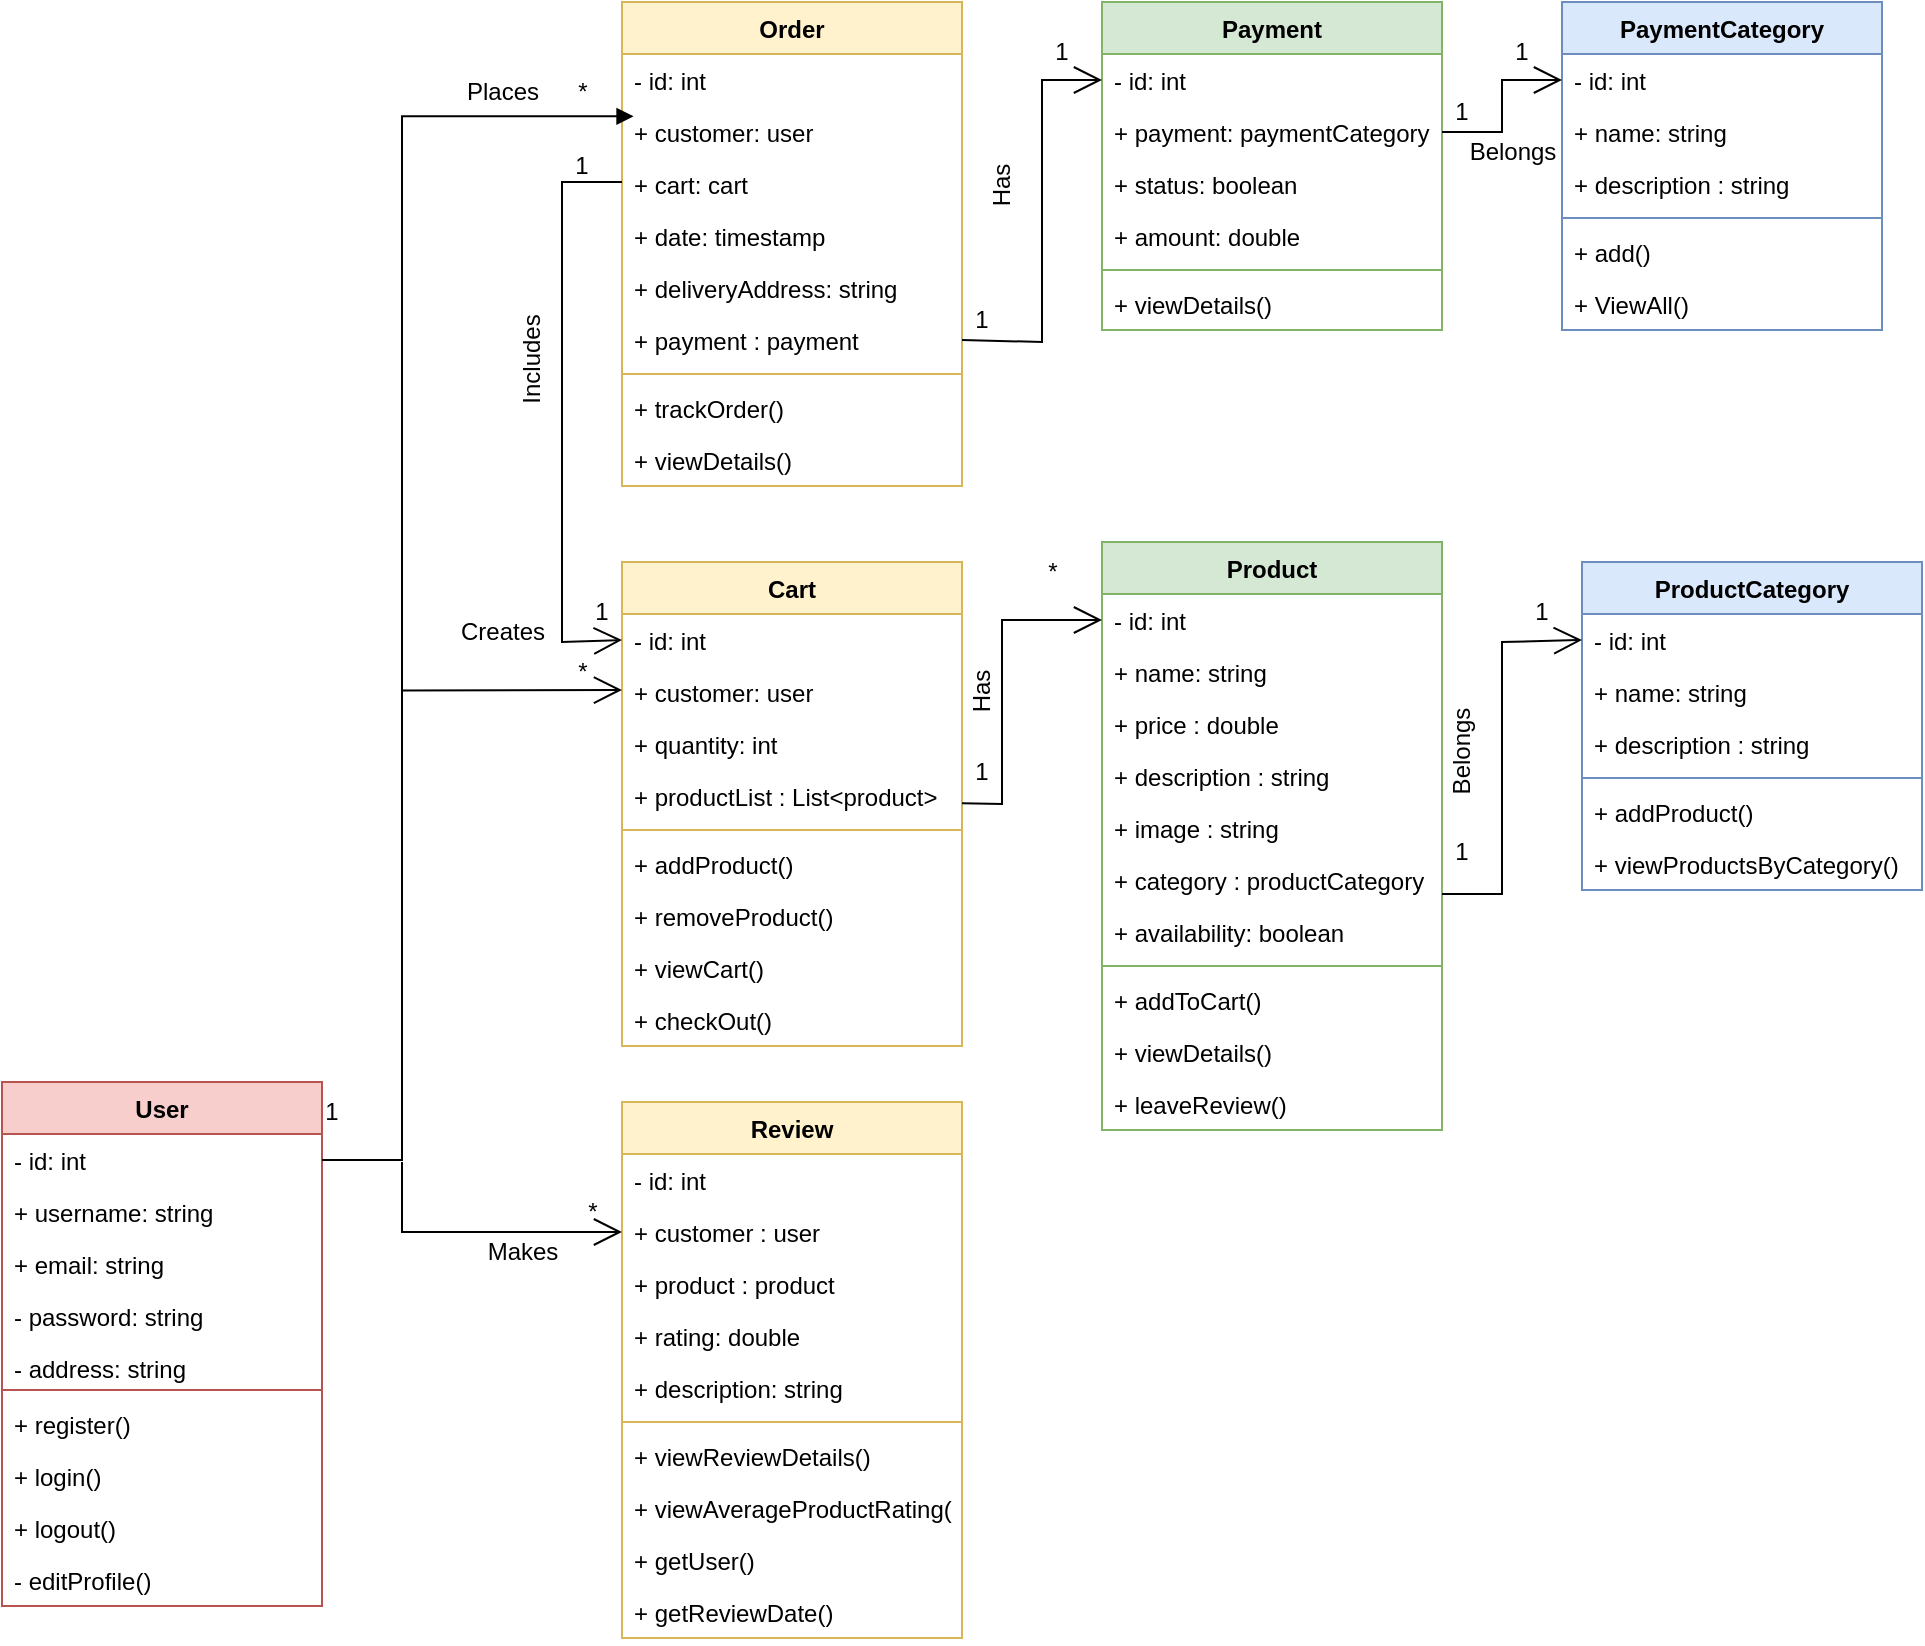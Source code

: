 <mxfile version="20.8.16" type="device"><diagram id="eTIcWyOw3CPI8mqnTK95" name="Page-1"><mxGraphModel dx="880" dy="427" grid="1" gridSize="10" guides="1" tooltips="1" connect="1" arrows="1" fold="1" page="1" pageScale="1" pageWidth="1100" pageHeight="850" math="0" shadow="0"><root><mxCell id="0"/><mxCell id="1" parent="0"/><mxCell id="t1Lto0icEm7ZGFuFKQ-g-41" value="ProductCategory " style="swimlane;fontStyle=1;align=center;verticalAlign=top;childLayout=stackLayout;horizontal=1;startSize=26;horizontalStack=0;resizeParent=1;resizeParentMax=0;resizeLast=0;collapsible=1;marginBottom=0;fillColor=#dae8fc;strokeColor=#6c8ebf;" parent="1" vertex="1"><mxGeometry x="810" y="290" width="170" height="164" as="geometry"/></mxCell><mxCell id="t1Lto0icEm7ZGFuFKQ-g-42" value="- id: int    " style="text;strokeColor=none;fillColor=none;align=left;verticalAlign=top;spacingLeft=4;spacingRight=4;overflow=hidden;rotatable=0;points=[[0,0.5],[1,0.5]];portConstraint=eastwest;" parent="t1Lto0icEm7ZGFuFKQ-g-41" vertex="1"><mxGeometry y="26" width="170" height="26" as="geometry"/></mxCell><mxCell id="t1Lto0icEm7ZGFuFKQ-g-43" value="+ name: string " style="text;strokeColor=none;fillColor=none;align=left;verticalAlign=top;spacingLeft=4;spacingRight=4;overflow=hidden;rotatable=0;points=[[0,0.5],[1,0.5]];portConstraint=eastwest;" parent="t1Lto0icEm7ZGFuFKQ-g-41" vertex="1"><mxGeometry y="52" width="170" height="26" as="geometry"/></mxCell><mxCell id="_6nxm7AhSt6CkBBmjfKo-10" value="+ description : string " style="text;strokeColor=none;fillColor=none;align=left;verticalAlign=top;spacingLeft=4;spacingRight=4;overflow=hidden;rotatable=0;points=[[0,0.5],[1,0.5]];portConstraint=eastwest;" parent="t1Lto0icEm7ZGFuFKQ-g-41" vertex="1"><mxGeometry y="78" width="170" height="26" as="geometry"/></mxCell><mxCell id="t1Lto0icEm7ZGFuFKQ-g-44" value="" style="line;strokeWidth=1;fillColor=none;align=left;verticalAlign=middle;spacingTop=-1;spacingLeft=3;spacingRight=3;rotatable=0;labelPosition=right;points=[];portConstraint=eastwest;strokeColor=inherit;" parent="t1Lto0icEm7ZGFuFKQ-g-41" vertex="1"><mxGeometry y="104" width="170" height="8" as="geometry"/></mxCell><mxCell id="t1Lto0icEm7ZGFuFKQ-g-47" value="+ addProduct()" style="text;strokeColor=none;fillColor=none;align=left;verticalAlign=top;spacingLeft=4;spacingRight=4;overflow=hidden;rotatable=0;points=[[0,0.5],[1,0.5]];portConstraint=eastwest;" parent="t1Lto0icEm7ZGFuFKQ-g-41" vertex="1"><mxGeometry y="112" width="170" height="26" as="geometry"/></mxCell><mxCell id="t1Lto0icEm7ZGFuFKQ-g-48" value="+ viewProductsByCategory()" style="text;strokeColor=none;fillColor=none;align=left;verticalAlign=top;spacingLeft=4;spacingRight=4;overflow=hidden;rotatable=0;points=[[0,0.5],[1,0.5]];portConstraint=eastwest;" parent="t1Lto0icEm7ZGFuFKQ-g-41" vertex="1"><mxGeometry y="138" width="170" height="26" as="geometry"/></mxCell><mxCell id="t1Lto0icEm7ZGFuFKQ-g-50" value="Product" style="swimlane;fontStyle=1;align=center;verticalAlign=top;childLayout=stackLayout;horizontal=1;startSize=26;horizontalStack=0;resizeParent=1;resizeParentMax=0;resizeLast=0;collapsible=1;marginBottom=0;fillColor=#d5e8d4;strokeColor=#82b366;" parent="1" vertex="1"><mxGeometry x="570" y="280" width="170" height="294" as="geometry"/></mxCell><mxCell id="t1Lto0icEm7ZGFuFKQ-g-51" value="- id: int    " style="text;strokeColor=none;fillColor=none;align=left;verticalAlign=top;spacingLeft=4;spacingRight=4;overflow=hidden;rotatable=0;points=[[0,0.5],[1,0.5]];portConstraint=eastwest;" parent="t1Lto0icEm7ZGFuFKQ-g-50" vertex="1"><mxGeometry y="26" width="170" height="26" as="geometry"/></mxCell><mxCell id="t1Lto0icEm7ZGFuFKQ-g-52" value="+ name: string " style="text;strokeColor=none;fillColor=none;align=left;verticalAlign=top;spacingLeft=4;spacingRight=4;overflow=hidden;rotatable=0;points=[[0,0.5],[1,0.5]];portConstraint=eastwest;" parent="t1Lto0icEm7ZGFuFKQ-g-50" vertex="1"><mxGeometry y="52" width="170" height="26" as="geometry"/></mxCell><mxCell id="t1Lto0icEm7ZGFuFKQ-g-53" value="+ price : double " style="text;strokeColor=none;fillColor=none;align=left;verticalAlign=top;spacingLeft=4;spacingRight=4;overflow=hidden;rotatable=0;points=[[0,0.5],[1,0.5]];portConstraint=eastwest;" parent="t1Lto0icEm7ZGFuFKQ-g-50" vertex="1"><mxGeometry y="78" width="170" height="26" as="geometry"/></mxCell><mxCell id="_6nxm7AhSt6CkBBmjfKo-2" value="+ description : string " style="text;strokeColor=none;fillColor=none;align=left;verticalAlign=top;spacingLeft=4;spacingRight=4;overflow=hidden;rotatable=0;points=[[0,0.5],[1,0.5]];portConstraint=eastwest;" parent="t1Lto0icEm7ZGFuFKQ-g-50" vertex="1"><mxGeometry y="104" width="170" height="26" as="geometry"/></mxCell><mxCell id="_6nxm7AhSt6CkBBmjfKo-4" value="+ image : string " style="text;strokeColor=none;fillColor=none;align=left;verticalAlign=top;spacingLeft=4;spacingRight=4;overflow=hidden;rotatable=0;points=[[0,0.5],[1,0.5]];portConstraint=eastwest;" parent="t1Lto0icEm7ZGFuFKQ-g-50" vertex="1"><mxGeometry y="130" width="170" height="26" as="geometry"/></mxCell><mxCell id="_6nxm7AhSt6CkBBmjfKo-5" value="+ category : productCategory " style="text;strokeColor=none;fillColor=none;align=left;verticalAlign=top;spacingLeft=4;spacingRight=4;overflow=hidden;rotatable=0;points=[[0,0.5],[1,0.5]];portConstraint=eastwest;" parent="t1Lto0icEm7ZGFuFKQ-g-50" vertex="1"><mxGeometry y="156" width="170" height="26" as="geometry"/></mxCell><mxCell id="_6nxm7AhSt6CkBBmjfKo-57" value="+ availability: boolean " style="text;strokeColor=none;fillColor=none;align=left;verticalAlign=top;spacingLeft=4;spacingRight=4;overflow=hidden;rotatable=0;points=[[0,0.5],[1,0.5]];portConstraint=eastwest;" parent="t1Lto0icEm7ZGFuFKQ-g-50" vertex="1"><mxGeometry y="182" width="170" height="26" as="geometry"/></mxCell><mxCell id="t1Lto0icEm7ZGFuFKQ-g-54" value="" style="line;strokeWidth=1;fillColor=none;align=left;verticalAlign=middle;spacingTop=-1;spacingLeft=3;spacingRight=3;rotatable=0;labelPosition=right;points=[];portConstraint=eastwest;strokeColor=inherit;" parent="t1Lto0icEm7ZGFuFKQ-g-50" vertex="1"><mxGeometry y="208" width="170" height="8" as="geometry"/></mxCell><mxCell id="t1Lto0icEm7ZGFuFKQ-g-55" value="+ addToCart()" style="text;strokeColor=none;fillColor=none;align=left;verticalAlign=top;spacingLeft=4;spacingRight=4;overflow=hidden;rotatable=0;points=[[0,0.5],[1,0.5]];portConstraint=eastwest;" parent="t1Lto0icEm7ZGFuFKQ-g-50" vertex="1"><mxGeometry y="216" width="170" height="26" as="geometry"/></mxCell><mxCell id="t1Lto0icEm7ZGFuFKQ-g-56" value="+ viewDetails()" style="text;strokeColor=none;fillColor=none;align=left;verticalAlign=top;spacingLeft=4;spacingRight=4;overflow=hidden;rotatable=0;points=[[0,0.5],[1,0.5]];portConstraint=eastwest;" parent="t1Lto0icEm7ZGFuFKQ-g-50" vertex="1"><mxGeometry y="242" width="170" height="26" as="geometry"/></mxCell><mxCell id="t1Lto0icEm7ZGFuFKQ-g-57" value="+ leaveReview()" style="text;strokeColor=none;fillColor=none;align=left;verticalAlign=top;spacingLeft=4;spacingRight=4;overflow=hidden;rotatable=0;points=[[0,0.5],[1,0.5]];portConstraint=eastwest;" parent="t1Lto0icEm7ZGFuFKQ-g-50" vertex="1"><mxGeometry y="268" width="170" height="26" as="geometry"/></mxCell><mxCell id="t1Lto0icEm7ZGFuFKQ-g-73" value="User" style="swimlane;fontStyle=1;align=center;verticalAlign=top;childLayout=stackLayout;horizontal=1;startSize=26;horizontalStack=0;resizeParent=1;resizeParentMax=0;resizeLast=0;collapsible=1;marginBottom=0;fillColor=#f8cecc;strokeColor=#b85450;" parent="1" vertex="1"><mxGeometry x="20" y="550" width="160" height="262" as="geometry"/></mxCell><mxCell id="t1Lto0icEm7ZGFuFKQ-g-74" value="- id: int    &#xA;&#xA;" style="text;strokeColor=none;fillColor=none;align=left;verticalAlign=top;spacingLeft=4;spacingRight=4;overflow=hidden;rotatable=0;points=[[0,0.5],[1,0.5]];portConstraint=eastwest;" parent="t1Lto0icEm7ZGFuFKQ-g-73" vertex="1"><mxGeometry y="26" width="160" height="26" as="geometry"/></mxCell><mxCell id="t1Lto0icEm7ZGFuFKQ-g-75" value="+ username: string " style="text;strokeColor=none;fillColor=none;align=left;verticalAlign=top;spacingLeft=4;spacingRight=4;overflow=hidden;rotatable=0;points=[[0,0.5],[1,0.5]];portConstraint=eastwest;" parent="t1Lto0icEm7ZGFuFKQ-g-73" vertex="1"><mxGeometry y="52" width="160" height="26" as="geometry"/></mxCell><mxCell id="t1Lto0icEm7ZGFuFKQ-g-82" value="+ email: string " style="text;strokeColor=none;fillColor=none;align=left;verticalAlign=top;spacingLeft=4;spacingRight=4;overflow=hidden;rotatable=0;points=[[0,0.5],[1,0.5]];portConstraint=eastwest;" parent="t1Lto0icEm7ZGFuFKQ-g-73" vertex="1"><mxGeometry y="78" width="160" height="26" as="geometry"/></mxCell><mxCell id="t1Lto0icEm7ZGFuFKQ-g-83" value="- password: string " style="text;strokeColor=none;fillColor=none;align=left;verticalAlign=top;spacingLeft=4;spacingRight=4;overflow=hidden;rotatable=0;points=[[0,0.5],[1,0.5]];portConstraint=eastwest;" parent="t1Lto0icEm7ZGFuFKQ-g-73" vertex="1"><mxGeometry y="104" width="160" height="26" as="geometry"/></mxCell><mxCell id="_6nxm7AhSt6CkBBmjfKo-1" value="- address: string " style="text;strokeColor=none;fillColor=none;align=left;verticalAlign=top;spacingLeft=4;spacingRight=4;overflow=hidden;rotatable=0;points=[[0,0.5],[1,0.5]];portConstraint=eastwest;" parent="t1Lto0icEm7ZGFuFKQ-g-73" vertex="1"><mxGeometry y="130" width="160" height="20" as="geometry"/></mxCell><mxCell id="t1Lto0icEm7ZGFuFKQ-g-76" value="" style="line;strokeWidth=1;fillColor=none;align=left;verticalAlign=middle;spacingTop=-1;spacingLeft=3;spacingRight=3;rotatable=0;labelPosition=right;points=[];portConstraint=eastwest;strokeColor=inherit;" parent="t1Lto0icEm7ZGFuFKQ-g-73" vertex="1"><mxGeometry y="150" width="160" height="8" as="geometry"/></mxCell><mxCell id="t1Lto0icEm7ZGFuFKQ-g-77" value="+ register()" style="text;strokeColor=none;fillColor=none;align=left;verticalAlign=top;spacingLeft=4;spacingRight=4;overflow=hidden;rotatable=0;points=[[0,0.5],[1,0.5]];portConstraint=eastwest;" parent="t1Lto0icEm7ZGFuFKQ-g-73" vertex="1"><mxGeometry y="158" width="160" height="26" as="geometry"/></mxCell><mxCell id="t1Lto0icEm7ZGFuFKQ-g-78" value="+ login()" style="text;strokeColor=none;fillColor=none;align=left;verticalAlign=top;spacingLeft=4;spacingRight=4;overflow=hidden;rotatable=0;points=[[0,0.5],[1,0.5]];portConstraint=eastwest;" parent="t1Lto0icEm7ZGFuFKQ-g-73" vertex="1"><mxGeometry y="184" width="160" height="26" as="geometry"/></mxCell><mxCell id="t1Lto0icEm7ZGFuFKQ-g-79" value="+ logout()" style="text;strokeColor=none;fillColor=none;align=left;verticalAlign=top;spacingLeft=4;spacingRight=4;overflow=hidden;rotatable=0;points=[[0,0.5],[1,0.5]];portConstraint=eastwest;" parent="t1Lto0icEm7ZGFuFKQ-g-73" vertex="1"><mxGeometry y="210" width="160" height="26" as="geometry"/></mxCell><mxCell id="t1Lto0icEm7ZGFuFKQ-g-80" value="- editProfile()" style="text;strokeColor=none;fillColor=none;align=left;verticalAlign=top;spacingLeft=4;spacingRight=4;overflow=hidden;rotatable=0;points=[[0,0.5],[1,0.5]];portConstraint=eastwest;" parent="t1Lto0icEm7ZGFuFKQ-g-73" vertex="1"><mxGeometry y="236" width="160" height="26" as="geometry"/></mxCell><mxCell id="_6nxm7AhSt6CkBBmjfKo-11" value="Cart" style="swimlane;fontStyle=1;align=center;verticalAlign=top;childLayout=stackLayout;horizontal=1;startSize=26;horizontalStack=0;resizeParent=1;resizeParentMax=0;resizeLast=0;collapsible=1;marginBottom=0;fillColor=#fff2cc;strokeColor=#d6b656;" parent="1" vertex="1"><mxGeometry x="330" y="290" width="170" height="242" as="geometry"/></mxCell><mxCell id="_6nxm7AhSt6CkBBmjfKo-12" value="- id: int    " style="text;strokeColor=none;fillColor=none;align=left;verticalAlign=top;spacingLeft=4;spacingRight=4;overflow=hidden;rotatable=0;points=[[0,0.5],[1,0.5]];portConstraint=eastwest;" parent="_6nxm7AhSt6CkBBmjfKo-11" vertex="1"><mxGeometry y="26" width="170" height="26" as="geometry"/></mxCell><mxCell id="_6nxm7AhSt6CkBBmjfKo-53" value="+ customer: user " style="text;strokeColor=none;fillColor=none;align=left;verticalAlign=top;spacingLeft=4;spacingRight=4;overflow=hidden;rotatable=0;points=[[0,0.5],[1,0.5]];portConstraint=eastwest;" parent="_6nxm7AhSt6CkBBmjfKo-11" vertex="1"><mxGeometry y="52" width="170" height="26" as="geometry"/></mxCell><mxCell id="AMuFLn811h1wnsVoZMwU-3" value="" style="endArrow=open;endFill=1;endSize=12;html=1;rounded=0;" parent="_6nxm7AhSt6CkBBmjfKo-11" edge="1"><mxGeometry width="160" relative="1" as="geometry"><mxPoint x="-110" y="64.29" as="sourcePoint"/><mxPoint y="64" as="targetPoint"/></mxGeometry></mxCell><mxCell id="_6nxm7AhSt6CkBBmjfKo-13" value="+ quantity: int " style="text;strokeColor=none;fillColor=none;align=left;verticalAlign=top;spacingLeft=4;spacingRight=4;overflow=hidden;rotatable=0;points=[[0,0.5],[1,0.5]];portConstraint=eastwest;" parent="_6nxm7AhSt6CkBBmjfKo-11" vertex="1"><mxGeometry y="78" width="170" height="26" as="geometry"/></mxCell><mxCell id="_6nxm7AhSt6CkBBmjfKo-14" value="+ productList : List&lt;product&gt; " style="text;strokeColor=none;fillColor=none;align=left;verticalAlign=top;spacingLeft=4;spacingRight=4;overflow=hidden;rotatable=0;points=[[0,0.5],[1,0.5]];portConstraint=eastwest;" parent="_6nxm7AhSt6CkBBmjfKo-11" vertex="1"><mxGeometry y="104" width="170" height="26" as="geometry"/></mxCell><mxCell id="_6nxm7AhSt6CkBBmjfKo-18" value="" style="line;strokeWidth=1;fillColor=none;align=left;verticalAlign=middle;spacingTop=-1;spacingLeft=3;spacingRight=3;rotatable=0;labelPosition=right;points=[];portConstraint=eastwest;strokeColor=inherit;" parent="_6nxm7AhSt6CkBBmjfKo-11" vertex="1"><mxGeometry y="130" width="170" height="8" as="geometry"/></mxCell><mxCell id="_6nxm7AhSt6CkBBmjfKo-19" value="+ addProduct()" style="text;strokeColor=none;fillColor=none;align=left;verticalAlign=top;spacingLeft=4;spacingRight=4;overflow=hidden;rotatable=0;points=[[0,0.5],[1,0.5]];portConstraint=eastwest;" parent="_6nxm7AhSt6CkBBmjfKo-11" vertex="1"><mxGeometry y="138" width="170" height="26" as="geometry"/></mxCell><mxCell id="_6nxm7AhSt6CkBBmjfKo-20" value="+ removeProduct()" style="text;strokeColor=none;fillColor=none;align=left;verticalAlign=top;spacingLeft=4;spacingRight=4;overflow=hidden;rotatable=0;points=[[0,0.5],[1,0.5]];portConstraint=eastwest;" parent="_6nxm7AhSt6CkBBmjfKo-11" vertex="1"><mxGeometry y="164" width="170" height="26" as="geometry"/></mxCell><mxCell id="_6nxm7AhSt6CkBBmjfKo-21" value="+ viewCart()" style="text;strokeColor=none;fillColor=none;align=left;verticalAlign=top;spacingLeft=4;spacingRight=4;overflow=hidden;rotatable=0;points=[[0,0.5],[1,0.5]];portConstraint=eastwest;" parent="_6nxm7AhSt6CkBBmjfKo-11" vertex="1"><mxGeometry y="190" width="170" height="26" as="geometry"/></mxCell><mxCell id="_6nxm7AhSt6CkBBmjfKo-23" value="+ checkOut()" style="text;strokeColor=none;fillColor=none;align=left;verticalAlign=top;spacingLeft=4;spacingRight=4;overflow=hidden;rotatable=0;points=[[0,0.5],[1,0.5]];portConstraint=eastwest;" parent="_6nxm7AhSt6CkBBmjfKo-11" vertex="1"><mxGeometry y="216" width="170" height="26" as="geometry"/></mxCell><mxCell id="_6nxm7AhSt6CkBBmjfKo-24" value="Order" style="swimlane;fontStyle=1;align=center;verticalAlign=top;childLayout=stackLayout;horizontal=1;startSize=26;horizontalStack=0;resizeParent=1;resizeParentMax=0;resizeLast=0;collapsible=1;marginBottom=0;fillColor=#fff2cc;strokeColor=#d6b656;" parent="1" vertex="1"><mxGeometry x="330" y="10" width="170" height="242" as="geometry"/></mxCell><mxCell id="_6nxm7AhSt6CkBBmjfKo-25" value="- id: int    " style="text;strokeColor=none;fillColor=none;align=left;verticalAlign=top;spacingLeft=4;spacingRight=4;overflow=hidden;rotatable=0;points=[[0,0.5],[1,0.5]];portConstraint=eastwest;" parent="_6nxm7AhSt6CkBBmjfKo-24" vertex="1"><mxGeometry y="26" width="170" height="26" as="geometry"/></mxCell><mxCell id="_6nxm7AhSt6CkBBmjfKo-54" value="+ customer: user" style="text;strokeColor=none;fillColor=none;align=left;verticalAlign=top;spacingLeft=4;spacingRight=4;overflow=hidden;rotatable=0;points=[[0,0.5],[1,0.5]];portConstraint=eastwest;" parent="_6nxm7AhSt6CkBBmjfKo-24" vertex="1"><mxGeometry y="52" width="170" height="26" as="geometry"/></mxCell><mxCell id="_6nxm7AhSt6CkBBmjfKo-113" value="+ cart: cart " style="text;strokeColor=none;fillColor=none;align=left;verticalAlign=top;spacingLeft=4;spacingRight=4;overflow=hidden;rotatable=0;points=[[0,0.5],[1,0.5]];portConstraint=eastwest;" parent="_6nxm7AhSt6CkBBmjfKo-24" vertex="1"><mxGeometry y="78" width="170" height="26" as="geometry"/></mxCell><mxCell id="_6nxm7AhSt6CkBBmjfKo-26" value="+ date: timestamp " style="text;strokeColor=none;fillColor=none;align=left;verticalAlign=top;spacingLeft=4;spacingRight=4;overflow=hidden;rotatable=0;points=[[0,0.5],[1,0.5]];portConstraint=eastwest;" parent="_6nxm7AhSt6CkBBmjfKo-24" vertex="1"><mxGeometry y="104" width="170" height="26" as="geometry"/></mxCell><mxCell id="_6nxm7AhSt6CkBBmjfKo-27" value="+ deliveryAddress: string " style="text;strokeColor=none;fillColor=none;align=left;verticalAlign=top;spacingLeft=4;spacingRight=4;overflow=hidden;rotatable=0;points=[[0,0.5],[1,0.5]];portConstraint=eastwest;" parent="_6nxm7AhSt6CkBBmjfKo-24" vertex="1"><mxGeometry y="130" width="170" height="26" as="geometry"/></mxCell><mxCell id="_6nxm7AhSt6CkBBmjfKo-33" value="+ payment : payment" style="text;strokeColor=none;fillColor=none;align=left;verticalAlign=top;spacingLeft=4;spacingRight=4;overflow=hidden;rotatable=0;points=[[0,0.5],[1,0.5]];portConstraint=eastwest;" parent="_6nxm7AhSt6CkBBmjfKo-24" vertex="1"><mxGeometry y="156" width="170" height="26" as="geometry"/></mxCell><mxCell id="_6nxm7AhSt6CkBBmjfKo-28" value="" style="line;strokeWidth=1;fillColor=none;align=left;verticalAlign=middle;spacingTop=-1;spacingLeft=3;spacingRight=3;rotatable=0;labelPosition=right;points=[];portConstraint=eastwest;strokeColor=inherit;" parent="_6nxm7AhSt6CkBBmjfKo-24" vertex="1"><mxGeometry y="182" width="170" height="8" as="geometry"/></mxCell><mxCell id="_6nxm7AhSt6CkBBmjfKo-29" value="+ trackOrder()" style="text;strokeColor=none;fillColor=none;align=left;verticalAlign=top;spacingLeft=4;spacingRight=4;overflow=hidden;rotatable=0;points=[[0,0.5],[1,0.5]];portConstraint=eastwest;" parent="_6nxm7AhSt6CkBBmjfKo-24" vertex="1"><mxGeometry y="190" width="170" height="26" as="geometry"/></mxCell><mxCell id="_6nxm7AhSt6CkBBmjfKo-30" value="+ viewDetails()" style="text;strokeColor=none;fillColor=none;align=left;verticalAlign=top;spacingLeft=4;spacingRight=4;overflow=hidden;rotatable=0;points=[[0,0.5],[1,0.5]];portConstraint=eastwest;" parent="_6nxm7AhSt6CkBBmjfKo-24" vertex="1"><mxGeometry y="216" width="170" height="26" as="geometry"/></mxCell><mxCell id="_6nxm7AhSt6CkBBmjfKo-35" value="PaymentCategory " style="swimlane;fontStyle=1;align=center;verticalAlign=top;childLayout=stackLayout;horizontal=1;startSize=26;horizontalStack=0;resizeParent=1;resizeParentMax=0;resizeLast=0;collapsible=1;marginBottom=0;fillColor=#dae8fc;strokeColor=#6c8ebf;" parent="1" vertex="1"><mxGeometry x="800" y="10" width="160" height="164" as="geometry"/></mxCell><mxCell id="_6nxm7AhSt6CkBBmjfKo-36" value="- id: int    " style="text;strokeColor=none;fillColor=none;align=left;verticalAlign=top;spacingLeft=4;spacingRight=4;overflow=hidden;rotatable=0;points=[[0,0.5],[1,0.5]];portConstraint=eastwest;" parent="_6nxm7AhSt6CkBBmjfKo-35" vertex="1"><mxGeometry y="26" width="160" height="26" as="geometry"/></mxCell><mxCell id="_6nxm7AhSt6CkBBmjfKo-37" value="+ name: string " style="text;strokeColor=none;fillColor=none;align=left;verticalAlign=top;spacingLeft=4;spacingRight=4;overflow=hidden;rotatable=0;points=[[0,0.5],[1,0.5]];portConstraint=eastwest;" parent="_6nxm7AhSt6CkBBmjfKo-35" vertex="1"><mxGeometry y="52" width="160" height="26" as="geometry"/></mxCell><mxCell id="_6nxm7AhSt6CkBBmjfKo-38" value="+ description : string " style="text;strokeColor=none;fillColor=none;align=left;verticalAlign=top;spacingLeft=4;spacingRight=4;overflow=hidden;rotatable=0;points=[[0,0.5],[1,0.5]];portConstraint=eastwest;" parent="_6nxm7AhSt6CkBBmjfKo-35" vertex="1"><mxGeometry y="78" width="160" height="26" as="geometry"/></mxCell><mxCell id="_6nxm7AhSt6CkBBmjfKo-39" value="" style="line;strokeWidth=1;fillColor=none;align=left;verticalAlign=middle;spacingTop=-1;spacingLeft=3;spacingRight=3;rotatable=0;labelPosition=right;points=[];portConstraint=eastwest;strokeColor=inherit;" parent="_6nxm7AhSt6CkBBmjfKo-35" vertex="1"><mxGeometry y="104" width="160" height="8" as="geometry"/></mxCell><mxCell id="_6nxm7AhSt6CkBBmjfKo-40" value="+ add()" style="text;strokeColor=none;fillColor=none;align=left;verticalAlign=top;spacingLeft=4;spacingRight=4;overflow=hidden;rotatable=0;points=[[0,0.5],[1,0.5]];portConstraint=eastwest;" parent="_6nxm7AhSt6CkBBmjfKo-35" vertex="1"><mxGeometry y="112" width="160" height="26" as="geometry"/></mxCell><mxCell id="_6nxm7AhSt6CkBBmjfKo-41" value="+ ViewAll()" style="text;strokeColor=none;fillColor=none;align=left;verticalAlign=top;spacingLeft=4;spacingRight=4;overflow=hidden;rotatable=0;points=[[0,0.5],[1,0.5]];portConstraint=eastwest;" parent="_6nxm7AhSt6CkBBmjfKo-35" vertex="1"><mxGeometry y="138" width="160" height="26" as="geometry"/></mxCell><mxCell id="_6nxm7AhSt6CkBBmjfKo-58" value="Payment" style="swimlane;fontStyle=1;align=center;verticalAlign=top;childLayout=stackLayout;horizontal=1;startSize=26;horizontalStack=0;resizeParent=1;resizeParentMax=0;resizeLast=0;collapsible=1;marginBottom=0;fillColor=#d5e8d4;strokeColor=#82b366;" parent="1" vertex="1"><mxGeometry x="570" y="10" width="170" height="164" as="geometry"/></mxCell><mxCell id="_6nxm7AhSt6CkBBmjfKo-59" value="- id: int    " style="text;strokeColor=none;fillColor=none;align=left;verticalAlign=top;spacingLeft=4;spacingRight=4;overflow=hidden;rotatable=0;points=[[0,0.5],[1,0.5]];portConstraint=eastwest;" parent="_6nxm7AhSt6CkBBmjfKo-58" vertex="1"><mxGeometry y="26" width="170" height="26" as="geometry"/></mxCell><mxCell id="_6nxm7AhSt6CkBBmjfKo-60" value="+ payment: paymentCategory" style="text;strokeColor=none;fillColor=none;align=left;verticalAlign=top;spacingLeft=4;spacingRight=4;overflow=hidden;rotatable=0;points=[[0,0.5],[1,0.5]];portConstraint=eastwest;" parent="_6nxm7AhSt6CkBBmjfKo-58" vertex="1"><mxGeometry y="52" width="170" height="26" as="geometry"/></mxCell><mxCell id="_6nxm7AhSt6CkBBmjfKo-61" value="+ status: boolean " style="text;strokeColor=none;fillColor=none;align=left;verticalAlign=top;spacingLeft=4;spacingRight=4;overflow=hidden;rotatable=0;points=[[0,0.5],[1,0.5]];portConstraint=eastwest;" parent="_6nxm7AhSt6CkBBmjfKo-58" vertex="1"><mxGeometry y="78" width="170" height="26" as="geometry"/></mxCell><mxCell id="_6nxm7AhSt6CkBBmjfKo-62" value="+ amount: double " style="text;strokeColor=none;fillColor=none;align=left;verticalAlign=top;spacingLeft=4;spacingRight=4;overflow=hidden;rotatable=0;points=[[0,0.5],[1,0.5]];portConstraint=eastwest;" parent="_6nxm7AhSt6CkBBmjfKo-58" vertex="1"><mxGeometry y="104" width="170" height="26" as="geometry"/></mxCell><mxCell id="_6nxm7AhSt6CkBBmjfKo-66" value="" style="line;strokeWidth=1;fillColor=none;align=left;verticalAlign=middle;spacingTop=-1;spacingLeft=3;spacingRight=3;rotatable=0;labelPosition=right;points=[];portConstraint=eastwest;strokeColor=inherit;" parent="_6nxm7AhSt6CkBBmjfKo-58" vertex="1"><mxGeometry y="130" width="170" height="8" as="geometry"/></mxCell><mxCell id="_6nxm7AhSt6CkBBmjfKo-68" value="+ viewDetails()" style="text;strokeColor=none;fillColor=none;align=left;verticalAlign=top;spacingLeft=4;spacingRight=4;overflow=hidden;rotatable=0;points=[[0,0.5],[1,0.5]];portConstraint=eastwest;" parent="_6nxm7AhSt6CkBBmjfKo-58" vertex="1"><mxGeometry y="138" width="170" height="26" as="geometry"/></mxCell><mxCell id="_6nxm7AhSt6CkBBmjfKo-70" value="Review" style="swimlane;fontStyle=1;align=center;verticalAlign=top;childLayout=stackLayout;horizontal=1;startSize=26;horizontalStack=0;resizeParent=1;resizeParentMax=0;resizeLast=0;collapsible=1;marginBottom=0;fillColor=#fff2cc;strokeColor=#d6b656;" parent="1" vertex="1"><mxGeometry x="330" y="560" width="170" height="268" as="geometry"/></mxCell><mxCell id="_6nxm7AhSt6CkBBmjfKo-71" value="- id: int    " style="text;strokeColor=none;fillColor=none;align=left;verticalAlign=top;spacingLeft=4;spacingRight=4;overflow=hidden;rotatable=0;points=[[0,0.5],[1,0.5]];portConstraint=eastwest;" parent="_6nxm7AhSt6CkBBmjfKo-70" vertex="1"><mxGeometry y="26" width="170" height="26" as="geometry"/></mxCell><mxCell id="_6nxm7AhSt6CkBBmjfKo-79" value="+ customer : user" style="text;strokeColor=none;fillColor=none;align=left;verticalAlign=top;spacingLeft=4;spacingRight=4;overflow=hidden;rotatable=0;points=[[0,0.5],[1,0.5]];portConstraint=eastwest;" parent="_6nxm7AhSt6CkBBmjfKo-70" vertex="1"><mxGeometry y="52" width="170" height="26" as="geometry"/></mxCell><mxCell id="_6nxm7AhSt6CkBBmjfKo-72" value="+ product : product" style="text;strokeColor=none;fillColor=none;align=left;verticalAlign=top;spacingLeft=4;spacingRight=4;overflow=hidden;rotatable=0;points=[[0,0.5],[1,0.5]];portConstraint=eastwest;" parent="_6nxm7AhSt6CkBBmjfKo-70" vertex="1"><mxGeometry y="78" width="170" height="26" as="geometry"/></mxCell><mxCell id="_6nxm7AhSt6CkBBmjfKo-73" value="+ rating: double " style="text;strokeColor=none;fillColor=none;align=left;verticalAlign=top;spacingLeft=4;spacingRight=4;overflow=hidden;rotatable=0;points=[[0,0.5],[1,0.5]];portConstraint=eastwest;" parent="_6nxm7AhSt6CkBBmjfKo-70" vertex="1"><mxGeometry y="104" width="170" height="26" as="geometry"/></mxCell><mxCell id="_6nxm7AhSt6CkBBmjfKo-74" value="+ description: string " style="text;strokeColor=none;fillColor=none;align=left;verticalAlign=top;spacingLeft=4;spacingRight=4;overflow=hidden;rotatable=0;points=[[0,0.5],[1,0.5]];portConstraint=eastwest;" parent="_6nxm7AhSt6CkBBmjfKo-70" vertex="1"><mxGeometry y="130" width="170" height="26" as="geometry"/></mxCell><mxCell id="_6nxm7AhSt6CkBBmjfKo-76" value="" style="line;strokeWidth=1;fillColor=none;align=left;verticalAlign=middle;spacingTop=-1;spacingLeft=3;spacingRight=3;rotatable=0;labelPosition=right;points=[];portConstraint=eastwest;strokeColor=inherit;" parent="_6nxm7AhSt6CkBBmjfKo-70" vertex="1"><mxGeometry y="156" width="170" height="8" as="geometry"/></mxCell><mxCell id="_6nxm7AhSt6CkBBmjfKo-77" value="+ viewReviewDetails()" style="text;strokeColor=none;fillColor=none;align=left;verticalAlign=top;spacingLeft=4;spacingRight=4;overflow=hidden;rotatable=0;points=[[0,0.5],[1,0.5]];portConstraint=eastwest;" parent="_6nxm7AhSt6CkBBmjfKo-70" vertex="1"><mxGeometry y="164" width="170" height="26" as="geometry"/></mxCell><mxCell id="_6nxm7AhSt6CkBBmjfKo-83" value="+ viewAverageProductRating()" style="text;strokeColor=none;fillColor=none;align=left;verticalAlign=top;spacingLeft=4;spacingRight=4;overflow=hidden;rotatable=0;points=[[0,0.5],[1,0.5]];portConstraint=eastwest;" parent="_6nxm7AhSt6CkBBmjfKo-70" vertex="1"><mxGeometry y="190" width="170" height="26" as="geometry"/></mxCell><mxCell id="_6nxm7AhSt6CkBBmjfKo-80" value="+ getUser()" style="text;strokeColor=none;fillColor=none;align=left;verticalAlign=top;spacingLeft=4;spacingRight=4;overflow=hidden;rotatable=0;points=[[0,0.5],[1,0.5]];portConstraint=eastwest;" parent="_6nxm7AhSt6CkBBmjfKo-70" vertex="1"><mxGeometry y="216" width="170" height="26" as="geometry"/></mxCell><mxCell id="_6nxm7AhSt6CkBBmjfKo-81" value="+ getReviewDate()" style="text;strokeColor=none;fillColor=none;align=left;verticalAlign=top;spacingLeft=4;spacingRight=4;overflow=hidden;rotatable=0;points=[[0,0.5],[1,0.5]];portConstraint=eastwest;" parent="_6nxm7AhSt6CkBBmjfKo-70" vertex="1"><mxGeometry y="242" width="170" height="26" as="geometry"/></mxCell><mxCell id="_6nxm7AhSt6CkBBmjfKo-89" value="" style="endArrow=open;endFill=1;endSize=12;html=1;rounded=0;exitX=1;exitY=0.5;exitDx=0;exitDy=0;entryX=0;entryY=0.5;entryDx=0;entryDy=0;" parent="1" source="_6nxm7AhSt6CkBBmjfKo-33" target="_6nxm7AhSt6CkBBmjfKo-59" edge="1"><mxGeometry width="160" relative="1" as="geometry"><mxPoint x="340" y="270" as="sourcePoint"/><mxPoint x="500" y="270" as="targetPoint"/><Array as="points"><mxPoint x="540" y="180"/><mxPoint x="540" y="49"/></Array></mxGeometry></mxCell><mxCell id="_6nxm7AhSt6CkBBmjfKo-90" value="1" style="text;strokeColor=none;align=center;fillColor=none;html=1;verticalAlign=middle;whiteSpace=wrap;rounded=0;" parent="1" vertex="1"><mxGeometry x="290" y="87" width="40" height="10" as="geometry"/></mxCell><mxCell id="_6nxm7AhSt6CkBBmjfKo-97" value="" style="endArrow=open;endFill=1;endSize=12;html=1;rounded=0;exitX=1;exitY=0.5;exitDx=0;exitDy=0;entryX=0;entryY=0.5;entryDx=0;entryDy=0;" parent="1" source="_6nxm7AhSt6CkBBmjfKo-60" target="_6nxm7AhSt6CkBBmjfKo-36" edge="1"><mxGeometry width="160" relative="1" as="geometry"><mxPoint x="330" y="220" as="sourcePoint"/><mxPoint x="490" y="220" as="targetPoint"/><Array as="points"><mxPoint x="770" y="75"/><mxPoint x="770" y="49"/></Array></mxGeometry></mxCell><mxCell id="_6nxm7AhSt6CkBBmjfKo-98" value="1" style="text;strokeColor=none;align=center;fillColor=none;html=1;verticalAlign=middle;whiteSpace=wrap;rounded=0;" parent="1" vertex="1"><mxGeometry x="760" y="30" width="40" height="10" as="geometry"/></mxCell><mxCell id="_6nxm7AhSt6CkBBmjfKo-107" value="" style="endArrow=open;endFill=1;endSize=12;html=1;rounded=0;entryX=0;entryY=0.5;entryDx=0;entryDy=0;" parent="1" target="t1Lto0icEm7ZGFuFKQ-g-42" edge="1"><mxGeometry width="160" relative="1" as="geometry"><mxPoint x="740" y="456" as="sourcePoint"/><mxPoint x="760" y="400" as="targetPoint"/><Array as="points"><mxPoint x="770" y="456"/><mxPoint x="770" y="330"/></Array></mxGeometry></mxCell><mxCell id="_6nxm7AhSt6CkBBmjfKo-108" value="1" style="text;strokeColor=none;align=center;fillColor=none;html=1;verticalAlign=middle;whiteSpace=wrap;rounded=0;" parent="1" vertex="1"><mxGeometry x="770" y="310" width="40" height="10" as="geometry"/></mxCell><mxCell id="_6nxm7AhSt6CkBBmjfKo-110" value="Makes" style="text;html=1;align=center;verticalAlign=middle;resizable=0;points=[];autosize=1;strokeColor=none;fillColor=none;" parent="1" vertex="1"><mxGeometry x="250" y="620" width="60" height="30" as="geometry"/></mxCell><mxCell id="_6nxm7AhSt6CkBBmjfKo-111" value="Creates" style="text;html=1;align=center;verticalAlign=middle;resizable=0;points=[];autosize=1;strokeColor=none;fillColor=none;" parent="1" vertex="1"><mxGeometry x="235" y="310" width="70" height="30" as="geometry"/></mxCell><mxCell id="_6nxm7AhSt6CkBBmjfKo-112" value="Places" style="text;html=1;align=center;verticalAlign=middle;resizable=0;points=[];autosize=1;strokeColor=none;fillColor=none;" parent="1" vertex="1"><mxGeometry x="240" y="40" width="60" height="30" as="geometry"/></mxCell><mxCell id="_6nxm7AhSt6CkBBmjfKo-114" value="" style="endArrow=open;endFill=1;endSize=12;html=1;rounded=0;entryX=0;entryY=0.5;entryDx=0;entryDy=0;" parent="1" target="_6nxm7AhSt6CkBBmjfKo-12" edge="1"><mxGeometry width="160" relative="1" as="geometry"><mxPoint x="330" y="100" as="sourcePoint"/><mxPoint x="600" y="250" as="targetPoint"/><Array as="points"><mxPoint x="300" y="100"/><mxPoint x="300" y="330"/></Array></mxGeometry></mxCell><mxCell id="_6nxm7AhSt6CkBBmjfKo-115" value="Includes" style="text;html=1;align=center;verticalAlign=middle;resizable=0;points=[];autosize=1;strokeColor=none;fillColor=none;rotation=-90;" parent="1" vertex="1"><mxGeometry x="250" y="174" width="70" height="30" as="geometry"/></mxCell><mxCell id="AMuFLn811h1wnsVoZMwU-1" value="" style="endArrow=block;endFill=1;html=1;edgeStyle=orthogonalEdgeStyle;align=left;verticalAlign=top;rounded=0;entryX=0.034;entryY=0.198;entryDx=0;entryDy=0;entryPerimeter=0;exitX=1;exitY=0.5;exitDx=0;exitDy=0;" parent="1" source="t1Lto0icEm7ZGFuFKQ-g-74" target="_6nxm7AhSt6CkBBmjfKo-54" edge="1"><mxGeometry x="-1" relative="1" as="geometry"><mxPoint x="180" y="630" as="sourcePoint"/><mxPoint x="210" y="60" as="targetPoint"/><Array as="points"><mxPoint x="220" y="589"/><mxPoint x="220" y="67"/></Array><mxPoint as="offset"/></mxGeometry></mxCell><mxCell id="AMuFLn811h1wnsVoZMwU-5" value="" style="endArrow=open;endFill=1;endSize=12;html=1;rounded=0;entryX=0;entryY=0.5;entryDx=0;entryDy=0;" parent="1" target="_6nxm7AhSt6CkBBmjfKo-79" edge="1"><mxGeometry width="160" relative="1" as="geometry"><mxPoint x="220" y="590" as="sourcePoint"/><mxPoint x="380" y="630" as="targetPoint"/><Array as="points"><mxPoint x="220" y="625"/></Array></mxGeometry></mxCell><mxCell id="AMuFLn811h1wnsVoZMwU-7" value="" style="endArrow=open;endFill=1;endSize=12;html=1;rounded=0;entryX=0;entryY=0.5;entryDx=0;entryDy=0;" parent="1" target="t1Lto0icEm7ZGFuFKQ-g-51" edge="1"><mxGeometry width="160" relative="1" as="geometry"><mxPoint x="500" y="410.58" as="sourcePoint"/><mxPoint x="610" y="410.29" as="targetPoint"/><Array as="points"><mxPoint x="520" y="411"/><mxPoint x="520" y="319"/></Array></mxGeometry></mxCell><mxCell id="AMuFLn811h1wnsVoZMwU-10" value="1" style="text;strokeColor=none;align=center;fillColor=none;html=1;verticalAlign=middle;whiteSpace=wrap;rounded=0;" parent="1" vertex="1"><mxGeometry x="490" y="164" width="40" height="10" as="geometry"/></mxCell><mxCell id="AMuFLn811h1wnsVoZMwU-11" value="1" style="text;strokeColor=none;align=center;fillColor=none;html=1;verticalAlign=middle;whiteSpace=wrap;rounded=0;" parent="1" vertex="1"><mxGeometry x="300" y="310" width="40" height="10" as="geometry"/></mxCell><mxCell id="AMuFLn811h1wnsVoZMwU-12" value="1" style="text;strokeColor=none;align=center;fillColor=none;html=1;verticalAlign=middle;whiteSpace=wrap;rounded=0;" parent="1" vertex="1"><mxGeometry x="540" y="30" width="20" height="10" as="geometry"/></mxCell><mxCell id="AMuFLn811h1wnsVoZMwU-14" value="1" style="text;strokeColor=none;align=center;fillColor=none;html=1;verticalAlign=middle;whiteSpace=wrap;rounded=0;" parent="1" vertex="1"><mxGeometry x="740" y="430" width="20" height="10" as="geometry"/></mxCell><mxCell id="AMuFLn811h1wnsVoZMwU-21" value="1" style="text;strokeColor=none;align=center;fillColor=none;html=1;verticalAlign=middle;whiteSpace=wrap;rounded=0;" parent="1" vertex="1"><mxGeometry x="740" y="60" width="20" height="10" as="geometry"/></mxCell><mxCell id="AMuFLn811h1wnsVoZMwU-24" value="1" style="text;strokeColor=none;align=center;fillColor=none;html=1;verticalAlign=middle;whiteSpace=wrap;rounded=0;" parent="1" vertex="1"><mxGeometry x="505" y="390" width="10" height="10" as="geometry"/></mxCell><mxCell id="AMuFLn811h1wnsVoZMwU-32" value="*" style="text;html=1;align=center;verticalAlign=middle;resizable=0;points=[];autosize=1;strokeColor=none;fillColor=none;" parent="1" vertex="1"><mxGeometry x="300" y="600" width="30" height="30" as="geometry"/></mxCell><mxCell id="AMuFLn811h1wnsVoZMwU-34" value="*" style="text;html=1;align=center;verticalAlign=middle;resizable=0;points=[];autosize=1;strokeColor=none;fillColor=none;" parent="1" vertex="1"><mxGeometry x="295" y="330" width="30" height="30" as="geometry"/></mxCell><mxCell id="AMuFLn811h1wnsVoZMwU-36" value="*" style="text;html=1;align=center;verticalAlign=middle;resizable=0;points=[];autosize=1;strokeColor=none;fillColor=none;" parent="1" vertex="1"><mxGeometry x="530" y="280" width="30" height="30" as="geometry"/></mxCell><mxCell id="AMuFLn811h1wnsVoZMwU-38" value="*" style="text;html=1;align=center;verticalAlign=middle;resizable=0;points=[];autosize=1;strokeColor=none;fillColor=none;" parent="1" vertex="1"><mxGeometry x="295" y="40" width="30" height="30" as="geometry"/></mxCell><mxCell id="AMuFLn811h1wnsVoZMwU-41" value="1" style="text;strokeColor=none;align=center;fillColor=none;html=1;verticalAlign=middle;whiteSpace=wrap;rounded=0;" parent="1" vertex="1"><mxGeometry x="180" y="560" width="10" height="10" as="geometry"/></mxCell><mxCell id="wzVOUIG8zO8CvmZhvcRq-28" value="Has" style="text;html=1;align=center;verticalAlign=middle;resizable=0;points=[];autosize=1;strokeColor=none;fillColor=none;rotation=-90;" parent="1" vertex="1"><mxGeometry x="485" y="340" width="50" height="30" as="geometry"/></mxCell><mxCell id="wzVOUIG8zO8CvmZhvcRq-30" value="Belongs" style="text;html=1;align=center;verticalAlign=middle;resizable=0;points=[];autosize=1;strokeColor=none;fillColor=none;rotation=-90;" parent="1" vertex="1"><mxGeometry x="715" y="370" width="70" height="30" as="geometry"/></mxCell><mxCell id="wzVOUIG8zO8CvmZhvcRq-32" value="Belongs" style="text;html=1;align=center;verticalAlign=middle;resizable=0;points=[];autosize=1;strokeColor=none;fillColor=none;rotation=0;" parent="1" vertex="1"><mxGeometry x="740" y="70" width="70" height="30" as="geometry"/></mxCell><mxCell id="wzVOUIG8zO8CvmZhvcRq-33" value="Has" style="text;html=1;align=center;verticalAlign=middle;resizable=0;points=[];autosize=1;strokeColor=none;fillColor=none;rotation=-90;" parent="1" vertex="1"><mxGeometry x="495" y="87" width="50" height="30" as="geometry"/></mxCell></root></mxGraphModel></diagram></mxfile>